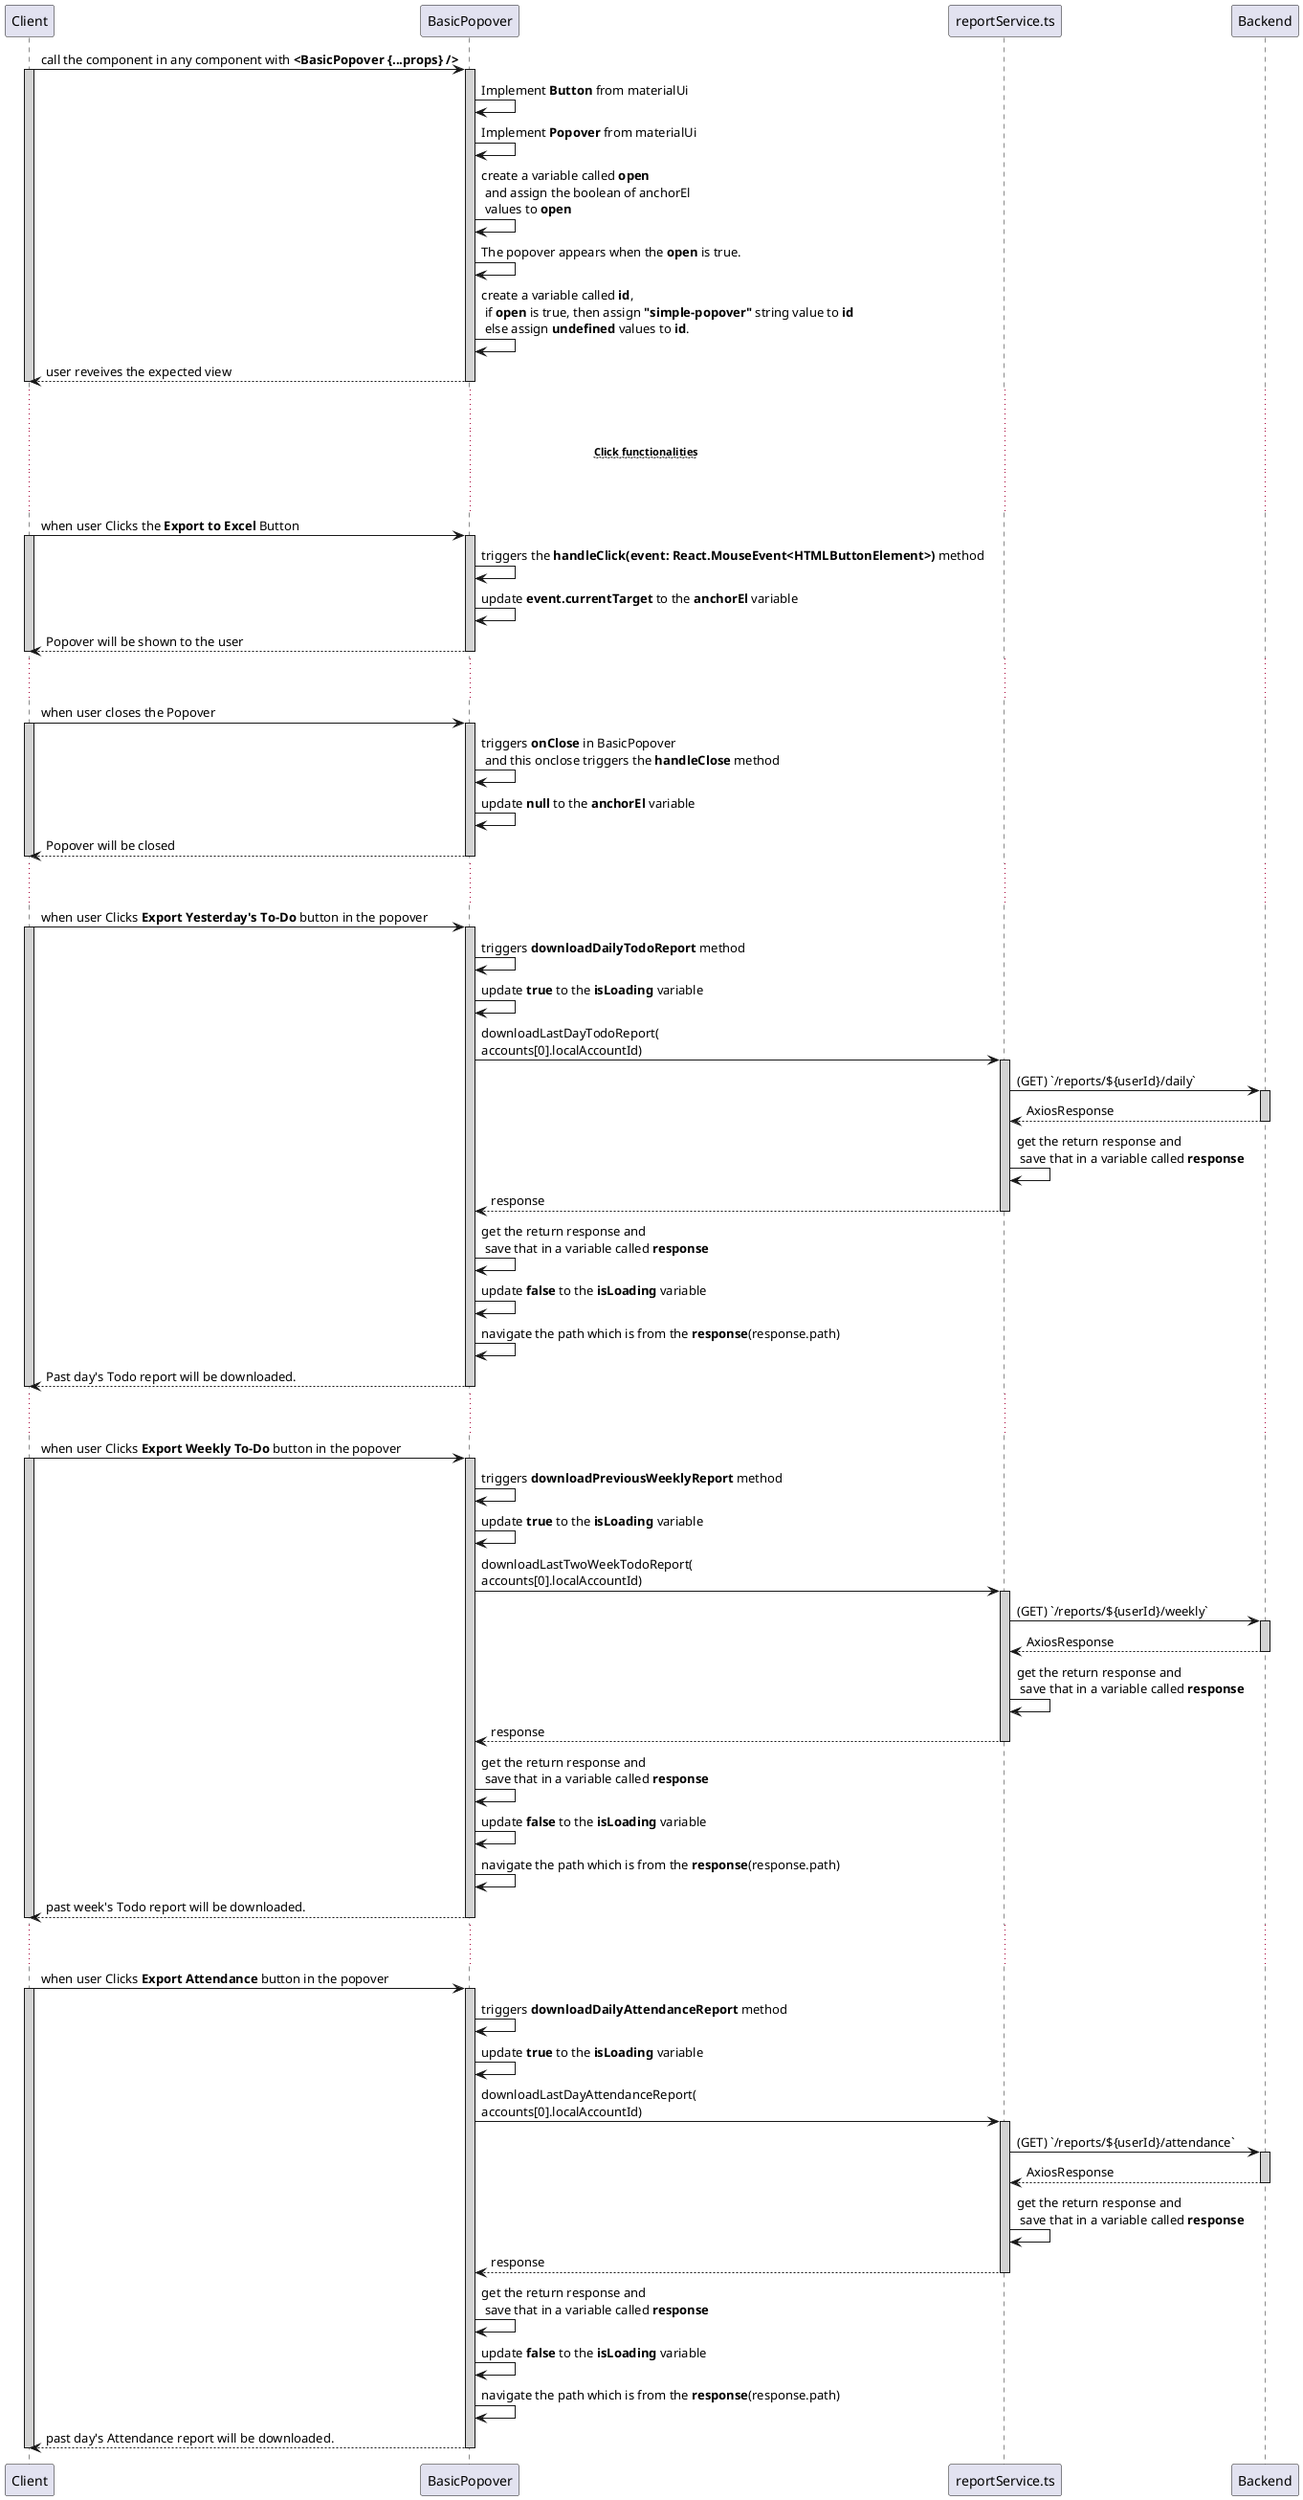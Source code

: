 @startuml basic pop over
participant Client
participant BasicPopover
participant reportService.ts
participant Backend

Client -> BasicPopover : call the component in any component with **<BasicPopover {...props} />**
activate Client #D3D3D3
    activate BasicPopover #D3D3D3
        BasicPopover -> BasicPopover : Implement **Button** from materialUi
        BasicPopover -> BasicPopover : Implement **Popover** from materialUi
        BasicPopover -> BasicPopover : create a variable called **open**\n and assign the boolean of anchorEl\n values to **open**
        BasicPopover -> BasicPopover : The popover appears when the **open** is true.
        BasicPopover -> BasicPopover : create a variable called **id**,\n if **open** is true, then assign **"simple-popover"** string value to **id**\n else assign **undefined** values to **id**.
        Client <-- BasicPopover : user reveives the expected view
    deactivate BasicPopover 
deactivate Client

... ...
...~~**Click functionalities**~~ ...
... ...

Client -> BasicPopover : when user Clicks the **Export to Excel** Button
activate Client #D3D3D3
    activate BasicPopover #D3D3D3
        BasicPopover -> BasicPopover : triggers the **handleClick(event: React.MouseEvent<HTMLButtonElement>)** method
        BasicPopover -> BasicPopover : update **event.currentTarget** to the **anchorEl** variable
        Client <-- BasicPopover : Popover will be shown to the user
    deactivate BasicPopover
deactivate Client

... ...

Client -> BasicPopover : when user closes the Popover
activate Client #D3D3D3
    activate BasicPopover #D3D3D3
        BasicPopover -> BasicPopover : triggers **onClose** in BasicPopover\n and this onclose triggers the **handleClose** method
        BasicPopover -> BasicPopover :  update **null** to the **anchorEl** variable
        Client <-- BasicPopover : Popover will be closed
    deactivate BasicPopover
deactivate Client

... ...

Client -> BasicPopover : when user Clicks **Export Yesterday's To-Do** button in the popover
activate Client #D3D3D3
    activate BasicPopover #D3D3D3
        BasicPopover -> BasicPopover : triggers **downloadDailyTodoReport** method
        BasicPopover -> BasicPopover : update **true** to the **isLoading** variable
        BasicPopover -> reportService.ts : downloadLastDayTodoReport(\naccounts[0].localAccountId)
        activate reportService.ts #D3D3D3
            reportService.ts -> Backend : (GET) `/reports/${userId}/daily`
            activate Backend #D3D3D3
                reportService.ts <-- Backend :AxiosResponse
            deactivate Backend
            reportService.ts -> reportService.ts : get the return response and\n save that in a variable called **response**
            BasicPopover <-- reportService.ts : response
        deactivate reportService.ts
        BasicPopover -> BasicPopover : get the return response and\n save that in a variable called **response**
        BasicPopover -> BasicPopover : update **false** to the **isLoading** variable
        BasicPopover -> BasicPopover : navigate the path which is from the **response**(response.path)
        Client <-- BasicPopover : Past day's Todo report will be downloaded.
    deactivate BasicPopover
deactivate Client

... ...

Client -> BasicPopover : when user Clicks **Export Weekly To-Do** button in the popover
activate Client #D3D3D3
    activate BasicPopover #D3D3D3
        BasicPopover -> BasicPopover : triggers **downloadPreviousWeeklyReport** method
        BasicPopover -> BasicPopover : update **true** to the **isLoading** variable
        BasicPopover -> reportService.ts : downloadLastTwoWeekTodoReport(\naccounts[0].localAccountId)
        activate reportService.ts #D3D3D3
            reportService.ts -> Backend : (GET) `/reports/${userId}/weekly`
            activate Backend #D3D3D3
                reportService.ts <-- Backend :AxiosResponse
            deactivate Backend
            reportService.ts -> reportService.ts : get the return response and\n save that in a variable called **response**
            BasicPopover <-- reportService.ts : response
        deactivate reportService.ts
        BasicPopover -> BasicPopover : get the return response and\n save that in a variable called **response**
        BasicPopover -> BasicPopover : update **false** to the **isLoading** variable
        BasicPopover -> BasicPopover : navigate the path which is from the **response**(response.path)
        Client <-- BasicPopover : past week's Todo report will be downloaded.
    deactivate BasicPopover
deactivate Client

... ...

Client -> BasicPopover : when user Clicks **Export Attendance** button in the popover
activate Client #D3D3D3
    activate BasicPopover #D3D3D3
        BasicPopover -> BasicPopover : triggers **downloadDailyAttendanceReport** method
        BasicPopover -> BasicPopover : update **true** to the **isLoading** variable
        BasicPopover -> reportService.ts : downloadLastDayAttendanceReport(\naccounts[0].localAccountId)
        activate reportService.ts #D3D3D3
            reportService.ts -> Backend : (GET) `/reports/${userId}/attendance`
            activate Backend #D3D3D3
                reportService.ts <-- Backend :AxiosResponse
            deactivate Backend
            reportService.ts -> reportService.ts : get the return response and\n save that in a variable called **response**
            BasicPopover <-- reportService.ts : response
        deactivate reportService.ts
        BasicPopover -> BasicPopover : get the return response and\n save that in a variable called **response**
        BasicPopover -> BasicPopover : update **false** to the **isLoading** variable
        BasicPopover -> BasicPopover : navigate the path which is from the **response**(response.path)
        Client <-- BasicPopover : past day's Attendance report will be downloaded.
    deactivate BasicPopover
deactivate Client

@enduml